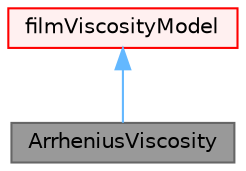 digraph "ArrheniusViscosity"
{
 // LATEX_PDF_SIZE
  bgcolor="transparent";
  edge [fontname=Helvetica,fontsize=10,labelfontname=Helvetica,labelfontsize=10];
  node [fontname=Helvetica,fontsize=10,shape=box,height=0.2,width=0.4];
  Node1 [id="Node000001",label="ArrheniusViscosity",height=0.2,width=0.4,color="gray40", fillcolor="grey60", style="filled", fontcolor="black",tooltip="The Arrhenius temperature-dependent viscosity model multiplies the viscosity of a base model by an Ar..."];
  Node2 -> Node1 [id="edge1_Node000001_Node000002",dir="back",color="steelblue1",style="solid",tooltip=" "];
  Node2 [id="Node000002",label="filmViscosityModel",height=0.2,width=0.4,color="red", fillcolor="#FFF0F0", style="filled",URL="$classFoam_1_1regionModels_1_1surfaceFilmModels_1_1filmViscosityModel.html",tooltip="Base class for surface film viscosity models."];
}
